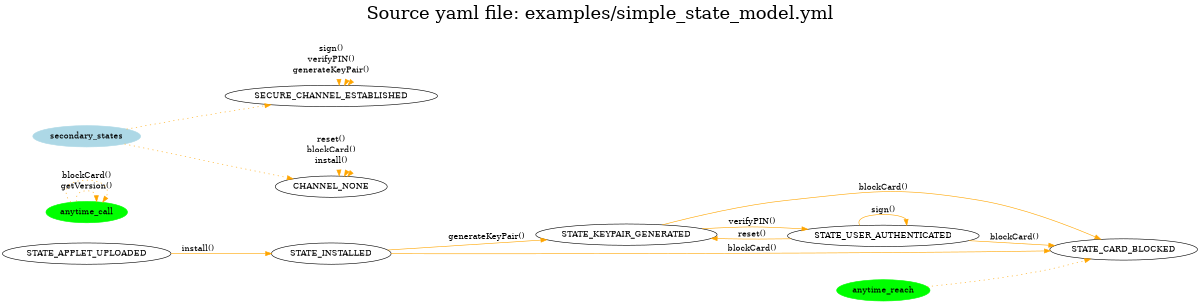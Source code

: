 // State model
digraph {
	graph [fontsize=30 label="Source yaml file: examples/simple_state_model.yml" labelloc=t]
	rankdir=LR size="8,5"
	STATE_APPLET_UPLOADED -> STATE_INSTALLED [label="install()" color=orange style=solid]
	STATE_INSTALLED -> STATE_KEYPAIR_GENERATED [label="generateKeyPair()" color=orange style=solid]
	STATE_INSTALLED -> STATE_CARD_BLOCKED [label="blockCard()" color=orange style=solid]
	STATE_KEYPAIR_GENERATED -> STATE_USER_AUTHENTICATED [label="verifyPIN()" color=orange style=solid]
	STATE_KEYPAIR_GENERATED -> STATE_CARD_BLOCKED [label="blockCard()" color=orange style=solid]
	STATE_USER_AUTHENTICATED -> STATE_USER_AUTHENTICATED [label="sign()" color=orange style=solid]
	STATE_USER_AUTHENTICATED -> STATE_KEYPAIR_GENERATED [label="reset()" color=orange style=solid]
	STATE_USER_AUTHENTICATED -> STATE_CARD_BLOCKED [label="blockCard()" color=orange style=solid]
	node [color=green]
	node [style=filled]
	anytime_call
	anytime_call -> anytime_call [label="getVersion()" color=orange style=dotted]
	anytime_call -> anytime_call [label="blockCard()" color=orange style=dotted]
	node [color=green]
	node [style=filled]
	anytime_reach
	node [color=gray]
	node [style=filled]
	anytime_reach -> STATE_CARD_BLOCKED [color=orange style=dotted]
	node [color=lightblue]
	node [style=filled]
	secondary_states
	node [color=black]
	node [style=solid]
	secondary_states -> SECURE_CHANNEL_ESTABLISHED [color=orange style=dotted]
	SECURE_CHANNEL_ESTABLISHED -> SECURE_CHANNEL_ESTABLISHED [label="generateKeyPair()" color=orange style=invisible]
	SECURE_CHANNEL_ESTABLISHED -> SECURE_CHANNEL_ESTABLISHED [label="verifyPIN()" color=orange style=invisible]
	SECURE_CHANNEL_ESTABLISHED -> SECURE_CHANNEL_ESTABLISHED [label="sign()" color=orange style=invisible]
	node [color=black]
	node [style=solid]
	secondary_states -> CHANNEL_NONE [color=orange style=dotted]
	CHANNEL_NONE -> CHANNEL_NONE [label="install()" color=orange style=invisible]
	CHANNEL_NONE -> CHANNEL_NONE [label="blockCard()" color=orange style=invisible]
	CHANNEL_NONE -> CHANNEL_NONE [label="reset()" color=orange style=invisible]
}
